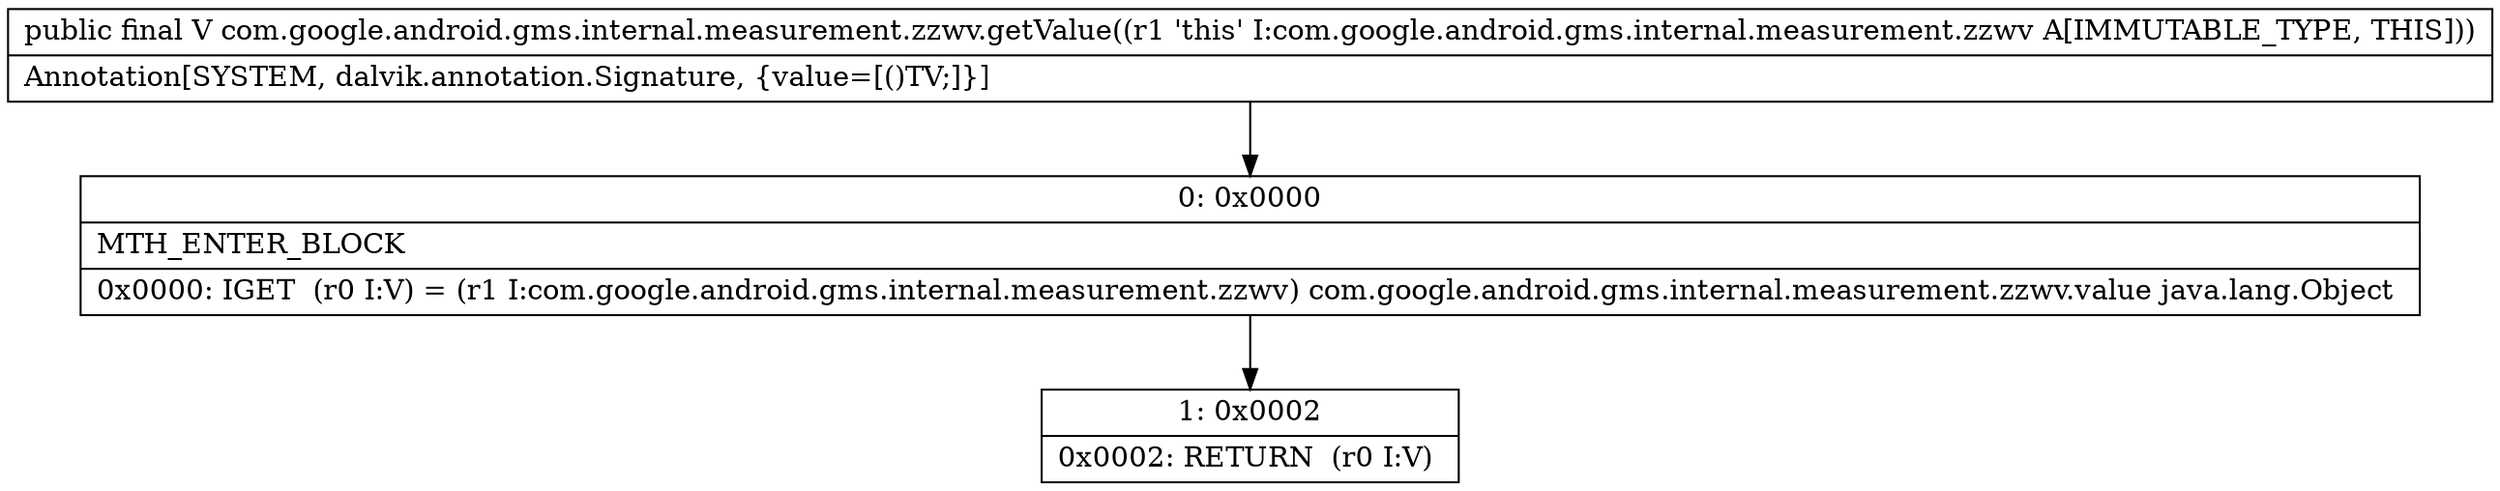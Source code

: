 digraph "CFG forcom.google.android.gms.internal.measurement.zzwv.getValue()Ljava\/lang\/Object;" {
Node_0 [shape=record,label="{0\:\ 0x0000|MTH_ENTER_BLOCK\l|0x0000: IGET  (r0 I:V) = (r1 I:com.google.android.gms.internal.measurement.zzwv) com.google.android.gms.internal.measurement.zzwv.value java.lang.Object \l}"];
Node_1 [shape=record,label="{1\:\ 0x0002|0x0002: RETURN  (r0 I:V) \l}"];
MethodNode[shape=record,label="{public final V com.google.android.gms.internal.measurement.zzwv.getValue((r1 'this' I:com.google.android.gms.internal.measurement.zzwv A[IMMUTABLE_TYPE, THIS]))  | Annotation[SYSTEM, dalvik.annotation.Signature, \{value=[()TV;]\}]\l}"];
MethodNode -> Node_0;
Node_0 -> Node_1;
}

